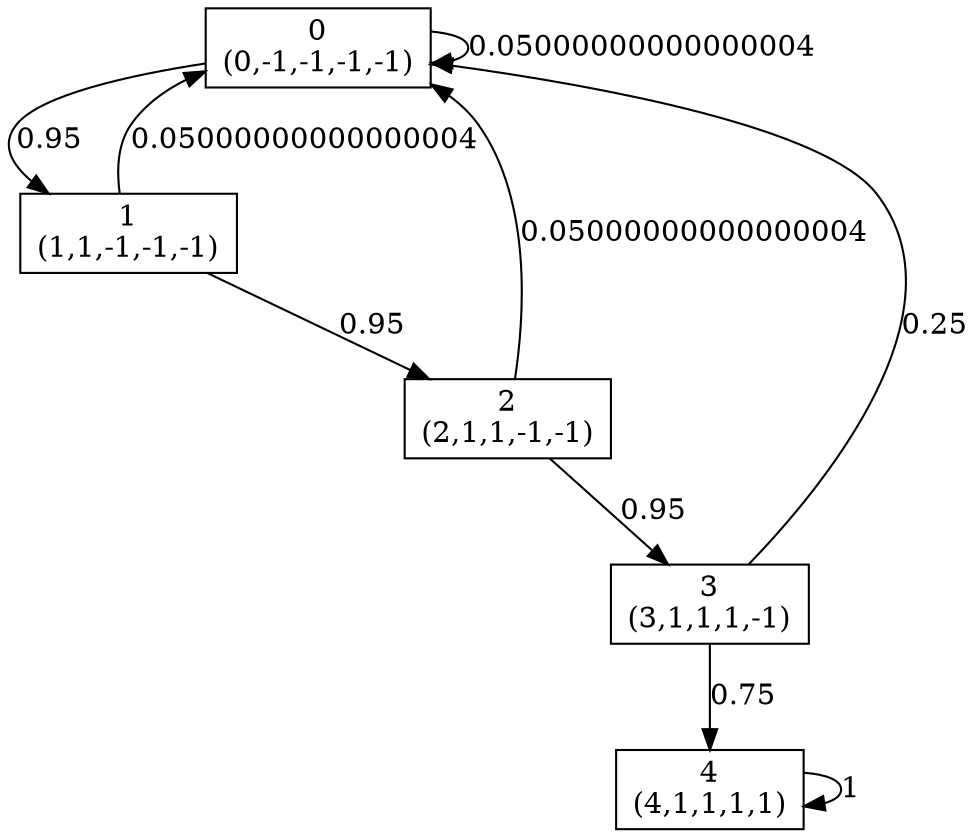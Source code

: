 digraph P {
node [shape=box];
0 -> 0 [ label="0.05000000000000004" ];
0 -> 1 [ label="0.95" ];
1 -> 0 [ label="0.05000000000000004" ];
1 -> 2 [ label="0.95" ];
2 -> 0 [ label="0.05000000000000004" ];
2 -> 3 [ label="0.95" ];
3 -> 0 [ label="0.25" ];
3 -> 4 [ label="0.75" ];
4 -> 4 [ label="1" ];
0 [label="0\n(0,-1,-1,-1,-1)"];
1 [label="1\n(1,1,-1,-1,-1)"];
2 [label="2\n(2,1,1,-1,-1)"];
3 [label="3\n(3,1,1,1,-1)"];
4 [label="4\n(4,1,1,1,1)"];
}
